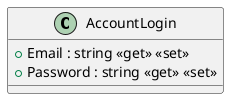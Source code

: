 @startuml
class AccountLogin {
    + Email : string <<get>> <<set>>
    + Password : string <<get>> <<set>>
}
@enduml
